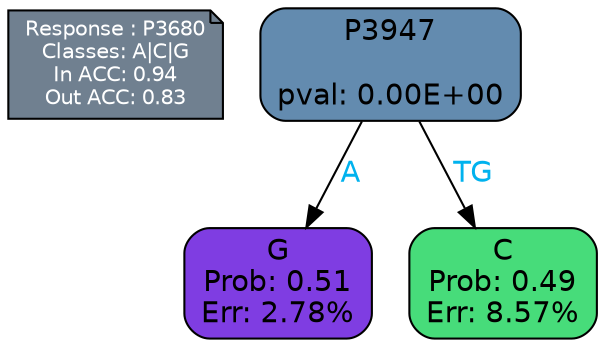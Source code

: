 digraph Tree {
node [shape=box, style="filled, rounded", color="black", fontname=helvetica] ;
graph [ranksep=equally, splines=polylines, bgcolor=transparent, dpi=600] ;
edge [fontname=helvetica] ;
LEGEND [label="Response : P3680
Classes: A|C|G
In ACC: 0.94
Out ACC: 0.83
",shape=note,align=left,style=filled,fillcolor="slategray",fontcolor="white",fontsize=10];1 [label="P3947

pval: 0.00E+00", fillcolor="#638baf"] ;
2 [label="G
Prob: 0.51
Err: 2.78%", fillcolor="#7f3de2"] ;
3 [label="C
Prob: 0.49
Err: 8.57%", fillcolor="#47dc7a"] ;
1 -> 2 [label="A",fontcolor=deepskyblue2] ;
1 -> 3 [label="TG",fontcolor=deepskyblue2] ;
{rank = same; 2;3;}{rank = same; LEGEND;1;}}